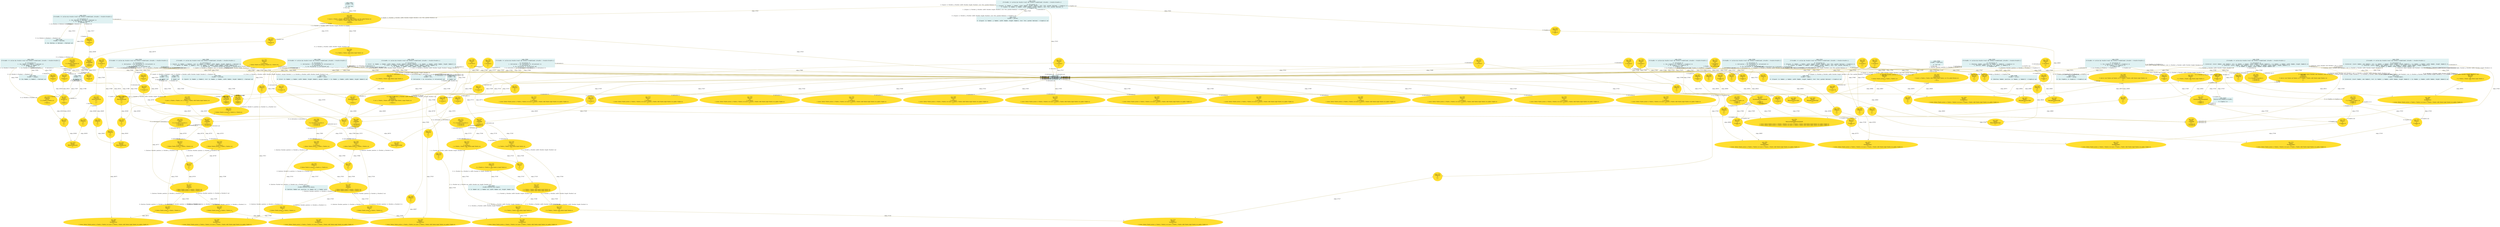 digraph g{node_26423 [shape="box", style="filled", color="#dff1f2", fontname="Courier", label="node_26423
<%=a0%>=theInterface.mouse;

0: {buttons: Number out, position: {x: Number out, y: Number out}}" ]
node_26425 [shape="box", style="filled", color="#dff1f2", fontname="Courier", label="node_26425
<%=a0%>=theInterface.layout;

0: {x: Number out, y: Number out, width: Number out, height: Number out}" ]
node_26427 [shape="box", style="filled", color="#dff1f2", fontname="Courier", label="node_26427
theInterface.graphics=<%=a0%>;

0: Graphics in" ]
node_26435 [shape="ellipse", style="filled", color="#ffde2f", fontname="Times", label="node_26435
Identifier
#thebuttonsofthemouse
0: ?" ]
node_26438 [shape="ellipse", style="filled", color="#ffde2f", fontname="Times", label="node_26438
CoReference
$?
0: ?
1: ?" ]
node_26441 [shape="ellipse", style="filled", color="#ffde2f", fontname="Times", label="node_26441
Identifier
#thepositionofthemouse
0: ?" ]
node_26444 [shape="ellipse", style="filled", color="#ffde2f", fontname="Times", label="node_26444
CoReference
$?
0: ?
1: ?" ]
node_26447 [shape="ellipse", style="filled", color="#ffde2f", fontname="Times", label="node_26447
Composition
{buttons:$,position:$}
0: ?
1: ?
2: ?" ]
node_26451 [shape="ellipse", style="filled", color="#ffde2f", fontname="Times", label="node_26451
Identifier
#thelayoutforbuttonwidget
0: ?" ]
node_26454 [shape="ellipse", style="filled", color="#ffde2f", fontname="Times", label="node_26454
CoReference
$?
0: ?
1: ?" ]
node_26457 [shape="ellipse", style="filled", color="#ffde2f", fontname="Times", label="node_26457
Identifier
#thegraphicsforbuttonwidget
0: ?" ]
node_26460 [shape="ellipse", style="filled", color="#ffde2f", fontname="Times", label="node_26460
Reference
$!
0: ?
1: ?" ]
node_26473 [shape="ellipse", style="filled", color="#ffde2f", fontname="Times", label="node_26473
Reference
$!
0: ?
1: ?" ]
node_26479 [shape="ellipse", style="filled", color="#ffde2f", fontname="Times", label="node_26479
Identifier
#$withaddedmargin$
0: ?
1: ?
2: Number in" ]
node_26484 [shape="ellipse", style="filled", color="#ffde2f", fontname="Times", label="node_26484
Reference
$!
0: {x: Number, y: Number, width: Number, height: Number} out
1: ?" ]
node_26489 [shape="ellipse", style="filled", color="#ffde2f", fontname="Times", label="node_26489
Composition
{rect:$margin:$}
0: {rect: {x: Number, y: Number, width: Number, height: Number}, margin: Number} out
1: ?
2: Number in" ]
node_26493 [shape="ellipse", style="filled", color="#ffde2f", fontname="Times", label="node_26493
CoReference
$?
0: {x: Number, y: Number, width: Number, height: Number} in
1: ?" ]
node_26507 [shape="ellipse", style="filled", color="#ffde2f", fontname="Times", label="node_26507
Reference
$!
0: ?
1: ?" ]
node_26515 [shape="ellipse", style="filled", color="#ffde2f", fontname="Times", label="node_26515
Identifier
#resultof$==$
0: ?
1: ?
2: Number in" ]
node_26520 [shape="ellipse", style="filled", color="#ffde2f", fontname="Times", label="node_26520
Reference
$!
0: Boolean out
1: ?" ]
node_26525 [shape="ellipse", style="filled", color="#ffde2f", fontname="Times", label="node_26525
Composition
{a:$,b:$}
0: {a: Number, b: Number} out
1: ?
2: Number in" ]
node_26529 [shape="ellipse", style="filled", color="#ffde2f", fontname="Times", label="node_26529
CoReference
$?
0: Boolean in
1: ?" ]
node_26542 [shape="ellipse", style="filled", color="#ffde2f", fontname="Times", label="node_26542
Reference
$!
0: ?
1: ?" ]
node_26546 [shape="ellipse", style="filled", color="#ffde2f", fontname="Times", label="node_26546
Identifier
#theresultof$isinside$
0: ?
1: ?
2: ?" ]
node_26551 [shape="ellipse", style="filled", color="#ffde2f", fontname="Times", label="node_26551
Reference
$!
0: Boolean out
1: ?" ]
node_26556 [shape="ellipse", style="filled", color="#ffde2f", fontname="Times", label="node_26556
Composition
{point:$,rect:$}
0: {point: {x: Number, y: Number}, rect: {x: Number, y: Number, width: Number, height: Number}} out
1: ?
2: ?" ]
node_26560 [shape="ellipse", style="filled", color="#ffde2f", fontname="Times", label="node_26560
CoReference
$?
0: Boolean in
1: ?" ]
node_26573 [shape="ellipse", style="filled", color="#ffde2f", fontname="Times", label="node_26573
Identifier
#resultof$and$
0: ?
1: Boolean in
2: Boolean in" ]
node_26578 [shape="ellipse", style="filled", color="#ffde2f", fontname="Times", label="node_26578
Reference
$!
0: Boolean out
1: ?" ]
node_26583 [shape="ellipse", style="filled", color="#ffde2f", fontname="Times", label="node_26583
Composition
{a:$,b:$}
0: {a: Boolean, b: Boolean} out
1: Boolean in
2: Boolean in" ]
node_26587 [shape="ellipse", style="filled", color="#ffde2f", fontname="Times", label="node_26587
CoReference
$?
0: Boolean in
1: ?" ]
node_26599 [shape="ellipse", style="filled", color="#ffde2f", fontname="Times", label="node_26599
Composition
{layout:$text:$pushed:$}
0: {layout: {x: Number, y: Number, width: Number, height: Number}, text: Text, pushed: Boolean} out
1: {x: Number, y: Number, width: Number, height: Number} in
2: Text in
3: Boolean in" ]
node_26604 [shape="ellipse", style="filled", color="#ffde2f", fontname="Times", label="node_26604
CoReference
$?
0: Graphics in
1: ?" ]
node_26622 [shape="ellipse", style="filled", color="#ffde2f", fontname="Times", label="node_26622
Identifier
#thelayoutforlabelwidget
0: ?" ]
node_26625 [shape="ellipse", style="filled", color="#ffde2f", fontname="Times", label="node_26625
CoReference
$?
0: ?
1: ?" ]
node_26628 [shape="ellipse", style="filled", color="#ffde2f", fontname="Times", label="node_26628
Identifier
#thegraphicsforlabelwidget
0: ?" ]
node_26631 [shape="ellipse", style="filled", color="#ffde2f", fontname="Times", label="node_26631
Reference
$!
0: ?
1: ?" ]
node_26640 [shape="ellipse", style="filled", color="#ffde2f", fontname="Times", label="node_26640
Reference
$!
0: ?
1: ?" ]
node_26645 [shape="ellipse", style="filled", color="#ffde2f", fontname="Times", label="node_26645
Composition
{layout:$text:$}
0: {layout: {x: Number, y: Number, width: Number, height: Number}, text: Text, pushed: Boolean} out
1: ?
2: Text in" ]
node_26649 [shape="ellipse", style="filled", color="#ffde2f", fontname="Times", label="node_26649
CoReference
$?
0: Graphics in
1: ?" ]
node_26667 [shape="ellipse", style="filled", color="#ffde2f", fontname="Times", label="node_26667
Identifier
#resultof$.mouse
0: ?
1: {mouse: {buttons: Number, position: {x: Number, y: Number}} out, layout: {x: Number, y: Number, width: Number, height: Number} out, graphics: Graphics in}" ]
node_26671 [shape="ellipse", style="filled", color="#ffde2f", fontname="Times", label="node_26671
Reference
$!
0: {buttons: Number, position: {x: Number, y: Number}} in
1: ?" ]
node_26674 [shape="ellipse", style="filled", color="#ffde2f", fontname="Times", label="node_26674
CoReference
$?
0: ?
1: ?" ]
node_26680 [shape="ellipse", style="filled", color="#ffde2f", fontname="Times", label="node_26680
Affectation
$=$
0: Activation in
1: {mouse: {buttons: Number, position: {x: Number, y: Number}} out, layout: {x: Number, y: Number, width: Number, height: Number} out, graphics: Graphics in}
2: ?" ]
node_26689 [shape="ellipse", style="filled", color="#ffde2f", fontname="Times", label="node_26689
Identifier
#resultof$.mouse
0: ?
1: {mouse: {buttons: Number, position: {x: Number, y: Number}} out, layout: {x: Number, y: Number, width: Number, height: Number} out, graphics: Graphics in}" ]
node_26693 [shape="ellipse", style="filled", color="#ffde2f", fontname="Times", label="node_26693
Reference
$!
0: {buttons: Number, position: {x: Number, y: Number}} in
1: ?" ]
node_26696 [shape="ellipse", style="filled", color="#ffde2f", fontname="Times", label="node_26696
CoReference
$?
0: ?
1: ?" ]
node_26702 [shape="ellipse", style="filled", color="#ffde2f", fontname="Times", label="node_26702
Affectation
$=$
0: Activation in
1: {mouse: {buttons: Number, position: {x: Number, y: Number}} out, layout: {x: Number, y: Number, width: Number, height: Number} out, graphics: Graphics in}
2: ?" ]
node_26711 [shape="ellipse", style="filled", color="#ffde2f", fontname="Times", label="node_26711
Identifier
#both$and$
0: ?
1: {buttons: Number, position: {x: Number, y: Number}} out
2: {buttons: Number, position: {x: Number, y: Number}} out" ]
node_26716 [shape="ellipse", style="filled", color="#ffde2f", fontname="Times", label="node_26716
CoReference
$?
0: {buttons: Number in, position: {x: Number in, y: Number in}}
1: ?" ]
node_26719 [shape="ellipse", style="filled", color="#ffde2f", fontname="Times", label="node_26719
Reference
$!
0: ?
1: ?" ]
node_26723 [shape="ellipse", style="filled", color="#ffde2f", fontname="Times", label="node_26723
Affectation
$=$
0: Activation in
1: {buttons: Number, position: {x: Number, y: Number}} out
2: ?" ]
node_26728 [shape="ellipse", style="filled", color="#ffde2f", fontname="Times", label="node_26728
Affectation
$=$
0: Activation in
1: {buttons: Number, position: {x: Number, y: Number}} out
2: ?" ]
node_26733 [shape="ellipse", style="filled", color="#ffde2f", fontname="Times", label="node_26733
Identifier
variableall$$
0: ?
1: Activation out
2: Activation out" ]
node_26738 [shape="ellipse", style="filled", color="#ffde2f", fontname="Times", label="node_26738
CoReference
$?
0: Activation in
1: ?" ]
node_26746 [shape="ellipse", style="filled", color="#ffde2f", fontname="Times", label="node_26746
Reference
$!
0: Activation out
1: ?" ]
node_26749 [shape="ellipse", style="filled", color="#ffde2f", fontname="Times", label="node_26749
Composition
{a:$b:$}
0: {a: Activation, b: Activation} in
1: Activation out
2: Activation out" ]
node_26766 [shape="ellipse", style="filled", color="#ffde2f", fontname="Times", label="node_26766
Identifier
#thelayoutofsplitcolumncontaining$and$
0: ?
1: {mouse: {buttons: Number, position: {x: Number, y: Number}} out, layout: {x: Number, y: Number, width: Number, height: Number} out, graphics: Graphics in}
2: {mouse: {buttons: Number, position: {x: Number, y: Number}} out, layout: {x: Number, y: Number, width: Number, height: Number} out, graphics: Graphics in}" ]
node_26771 [shape="ellipse", style="filled", color="#ffde2f", fontname="Times", label="node_26771
CoReference
$?
0: ?
1: ?" ]
node_26774 [shape="ellipse", style="filled", color="#ffde2f", fontname="Times", label="node_26774
Identifier
#resultof$.graphics
0: ?
1: {mouse: {buttons: Number, position: {x: Number, y: Number}} out, layout: {x: Number, y: Number, width: Number, height: Number} out, graphics: Graphics in}" ]
node_26778 [shape="ellipse", style="filled", color="#ffde2f", fontname="Times", label="node_26778
Reference
$!
0: Graphics out
1: ?" ]
node_26781 [shape="ellipse", style="filled", color="#ffde2f", fontname="Times", label="node_26781
CoReference
$?
0: ?
1: ?" ]
node_26787 [shape="ellipse", style="filled", color="#ffde2f", fontname="Times", label="node_26787
Affectation
$=$
0: Activation in
1: {mouse: {buttons: Number, position: {x: Number, y: Number}} out, layout: {x: Number, y: Number, width: Number, height: Number} out, graphics: Graphics in}
2: ?" ]
node_26796 [shape="ellipse", style="filled", color="#ffde2f", fontname="Times", label="node_26796
Identifier
#resultof$.graphics
0: ?
1: {mouse: {buttons: Number, position: {x: Number, y: Number}} out, layout: {x: Number, y: Number, width: Number, height: Number} out, graphics: Graphics in}" ]
node_26800 [shape="ellipse", style="filled", color="#ffde2f", fontname="Times", label="node_26800
Reference
$!
0: Graphics out
1: ?" ]
node_26803 [shape="ellipse", style="filled", color="#ffde2f", fontname="Times", label="node_26803
CoReference
$?
0: ?
1: ?" ]
node_26809 [shape="ellipse", style="filled", color="#ffde2f", fontname="Times", label="node_26809
Affectation
$=$
0: Activation in
1: {mouse: {buttons: Number, position: {x: Number, y: Number}} out, layout: {x: Number, y: Number, width: Number, height: Number} out, graphics: Graphics in}
2: ?" ]
node_26818 [shape="ellipse", style="filled", color="#ffde2f", fontname="Times", label="node_26818
Identifier
#resultofgraphicscontaining$and$
0: ?
1: Graphics in
2: Graphics in" ]
node_26823 [shape="ellipse", style="filled", color="#ffde2f", fontname="Times", label="node_26823
Reference
$!
0: Graphics out
1: ?" ]
node_26829 [shape="ellipse", style="filled", color="#ffde2f", fontname="Times", label="node_26829
Composition
{a:$,b:$}
0: {a: Graphics, b: Graphics} out
1: Graphics in
2: Graphics in" ]
node_26833 [shape="ellipse", style="filled", color="#ffde2f", fontname="Times", label="node_26833
CoReference
$?
0: Graphics in
1: ?" ]
node_26858 [shape="ellipse", style="filled", color="#ffde2f", fontname="Times", label="node_26858
Composition
{start:$end:$}
0: ?
1: Number in
2: Number in" ]
node_26862 [shape="ellipse", style="filled", color="#ffde2f", fontname="Times", label="node_26862
Reference
$!
0: ?
1: ?" ]
node_26866 [shape="ellipse", style="filled", color="#ffde2f", fontname="Times", label="node_26866
Composition
{interval:$rect:$}
0: {interval: {start: Number, end: Number}, rect: {x: Number, y: Number, width: Number, height: Number}} out
1: ?
2: ?" ]
node_26870 [shape="ellipse", style="filled", color="#ffde2f", fontname="Times", label="node_26870
Identifier
#resultof$.layout
0: ?
1: {mouse: {buttons: Number, position: {x: Number, y: Number}} out, layout: {x: Number, y: Number, width: Number, height: Number} out, graphics: Graphics in}" ]
node_26874 [shape="ellipse", style="filled", color="#ffde2f", fontname="Times", label="node_26874
Reference
$!
0: {x: Number, y: Number, width: Number, height: Number} in
1: ?" ]
node_26877 [shape="ellipse", style="filled", color="#ffde2f", fontname="Times", label="node_26877
CoReference
$?
0: ?
1: ?" ]
node_26883 [shape="ellipse", style="filled", color="#ffde2f", fontname="Times", label="node_26883
Affectation
$=$
0: Activation in
1: {mouse: {buttons: Number, position: {x: Number, y: Number}} out, layout: {x: Number, y: Number, width: Number, height: Number} out, graphics: Graphics in}
2: ?" ]
node_26897 [shape="ellipse", style="filled", color="#ffde2f", fontname="Times", label="node_26897
Composition
{start:$end:$}
0: ?
1: Number in
2: Number in" ]
node_26901 [shape="ellipse", style="filled", color="#ffde2f", fontname="Times", label="node_26901
Composition
{interval:$rect:$}
0: {interval: {start: Number, end: Number}, rect: {x: Number, y: Number, width: Number, height: Number}} out
1: ?
2: ?" ]
node_26905 [shape="ellipse", style="filled", color="#ffde2f", fontname="Times", label="node_26905
Identifier
#resultof$.layout
0: ?
1: {mouse: {buttons: Number, position: {x: Number, y: Number}} out, layout: {x: Number, y: Number, width: Number, height: Number} out, graphics: Graphics in}" ]
node_26909 [shape="ellipse", style="filled", color="#ffde2f", fontname="Times", label="node_26909
Reference
$!
0: {x: Number, y: Number, width: Number, height: Number} in
1: ?" ]
node_26912 [shape="ellipse", style="filled", color="#ffde2f", fontname="Times", label="node_26912
CoReference
$?
0: ?
1: ?" ]
node_26918 [shape="ellipse", style="filled", color="#ffde2f", fontname="Times", label="node_26918
Affectation
$=$
0: Activation in
1: {mouse: {buttons: Number, position: {x: Number, y: Number}} out, layout: {x: Number, y: Number, width: Number, height: Number} out, graphics: Graphics in}
2: ?" ]
node_26932 [shape="ellipse", style="filled", color="#ffde2f", fontname="Times", label="node_26932
Identifier
variableall$$
0: ?
1: Activation out
2: Activation out" ]
node_26937 [shape="ellipse", style="filled", color="#ffde2f", fontname="Times", label="node_26937
CoReference
$?
0: Activation in
1: ?" ]
node_26940 [shape="ellipse", style="filled", color="#ffde2f", fontname="Times", label="node_26940
Reference
$!
0: Activation out
1: ?" ]
node_26943 [shape="ellipse", style="filled", color="#ffde2f", fontname="Times", label="node_26943
Composition
{a:$b:$}
0: {a: Activation, b: Activation} in
1: Activation out
2: Activation out" ]
node_26965 [shape="ellipse", style="filled", color="#ffde2f", fontname="Times", label="node_26965
Identifier
#themouseforcursorwidget
0: ?" ]
node_26968 [shape="ellipse", style="filled", color="#ffde2f", fontname="Times", label="node_26968
CoReference
$?
0: ?
1: ?" ]
node_26971 [shape="ellipse", style="filled", color="#ffde2f", fontname="Times", label="node_26971
Identifier
#thegraphicsforcursorwidget
0: ?" ]
node_26974 [shape="ellipse", style="filled", color="#ffde2f", fontname="Times", label="node_26974
Reference
$!
0: ?
1: ?" ]
node_26983 [shape="ellipse", style="filled", color="#ffde2f", fontname="Times", label="node_26983
Reference
$!
0: {buttons: Number, position: {x: Number, y: Number}} out
1: ?" ]
node_26986 [shape="ellipse", style="filled", color="#ffde2f", fontname="Times", label="node_26986
CoReference
$?
0: Graphics in
1: ?" ]
node_27003 [shape="ellipse", style="filled", color="#ffde2f", fontname="Times", label="node_27003
Identifier
#resultof$.mouse
0: ?
1: {mouse: {buttons: Number, position: {x: Number, y: Number}} out, layout: {x: Number, y: Number, width: Number, height: Number} out, graphics: Graphics in}" ]
node_27007 [shape="ellipse", style="filled", color="#ffde2f", fontname="Times", label="node_27007
Reference
$!
0: {buttons: Number, position: {x: Number, y: Number}} in
1: ?" ]
node_27010 [shape="ellipse", style="filled", color="#ffde2f", fontname="Times", label="node_27010
CoReference
$?
0: ?
1: ?" ]
node_27016 [shape="ellipse", style="filled", color="#ffde2f", fontname="Times", label="node_27016
Affectation
$=$
0: Activation in
1: {mouse: {buttons: Number, position: {x: Number, y: Number}} out, layout: {x: Number, y: Number, width: Number, height: Number} out, graphics: Graphics in}
2: ?" ]
node_27025 [shape="ellipse", style="filled", color="#ffde2f", fontname="Times", label="node_27025
Identifier
#resultof$.mouse
0: ?
1: {mouse: {buttons: Number, position: {x: Number, y: Number}} out, layout: {x: Number, y: Number, width: Number, height: Number} out, graphics: Graphics in}" ]
node_27029 [shape="ellipse", style="filled", color="#ffde2f", fontname="Times", label="node_27029
Reference
$!
0: {buttons: Number, position: {x: Number, y: Number}} in
1: ?" ]
node_27032 [shape="ellipse", style="filled", color="#ffde2f", fontname="Times", label="node_27032
CoReference
$?
0: ?
1: ?" ]
node_27038 [shape="ellipse", style="filled", color="#ffde2f", fontname="Times", label="node_27038
Affectation
$=$
0: Activation in
1: {mouse: {buttons: Number, position: {x: Number, y: Number}} out, layout: {x: Number, y: Number, width: Number, height: Number} out, graphics: Graphics in}
2: ?" ]
node_27047 [shape="ellipse", style="filled", color="#ffde2f", fontname="Times", label="node_27047
Identifier
#both$and$
0: ?
1: {buttons: Number, position: {x: Number, y: Number}} out
2: {buttons: Number, position: {x: Number, y: Number}} out" ]
node_27052 [shape="ellipse", style="filled", color="#ffde2f", fontname="Times", label="node_27052
CoReference
$?
0: {buttons: Number in, position: {x: Number in, y: Number in}}
1: ?" ]
node_27055 [shape="ellipse", style="filled", color="#ffde2f", fontname="Times", label="node_27055
Reference
$!
0: ?
1: ?" ]
node_27059 [shape="ellipse", style="filled", color="#ffde2f", fontname="Times", label="node_27059
Affectation
$=$
0: Activation in
1: {buttons: Number, position: {x: Number, y: Number}} out
2: ?" ]
node_27064 [shape="ellipse", style="filled", color="#ffde2f", fontname="Times", label="node_27064
Affectation
$=$
0: Activation in
1: {buttons: Number, position: {x: Number, y: Number}} out
2: ?" ]
node_27069 [shape="ellipse", style="filled", color="#ffde2f", fontname="Times", label="node_27069
Identifier
variableall$$
0: ?
1: Activation out
2: Activation out" ]
node_27074 [shape="ellipse", style="filled", color="#ffde2f", fontname="Times", label="node_27074
CoReference
$?
0: Activation in
1: ?" ]
node_27077 [shape="ellipse", style="filled", color="#ffde2f", fontname="Times", label="node_27077
Reference
$!
0: Activation out
1: ?" ]
node_27080 [shape="ellipse", style="filled", color="#ffde2f", fontname="Times", label="node_27080
Composition
{a:$b:$}
0: {a: Activation, b: Activation} in
1: Activation out
2: Activation out" ]
node_27097 [shape="ellipse", style="filled", color="#ffde2f", fontname="Times", label="node_27097
Identifier
#resultof$.layout
0: ?
1: {mouse: {buttons: Number, position: {x: Number, y: Number}} out, layout: {x: Number, y: Number, width: Number, height: Number} out, graphics: Graphics in}" ]
node_27101 [shape="ellipse", style="filled", color="#ffde2f", fontname="Times", label="node_27101
Reference
$!
0: {x: Number, y: Number, width: Number, height: Number} in
1: ?" ]
node_27104 [shape="ellipse", style="filled", color="#ffde2f", fontname="Times", label="node_27104
CoReference
$?
0: ?
1: ?" ]
node_27110 [shape="ellipse", style="filled", color="#ffde2f", fontname="Times", label="node_27110
Affectation
$=$
0: Activation in
1: {mouse: {buttons: Number, position: {x: Number, y: Number}} out, layout: {x: Number, y: Number, width: Number, height: Number} out, graphics: Graphics in}
2: ?" ]
node_27119 [shape="ellipse", style="filled", color="#ffde2f", fontname="Times", label="node_27119
Identifier
#resultof$.layout
0: ?
1: {mouse: {buttons: Number, position: {x: Number, y: Number}} out, layout: {x: Number, y: Number, width: Number, height: Number} out, graphics: Graphics in}" ]
node_27123 [shape="ellipse", style="filled", color="#ffde2f", fontname="Times", label="node_27123
Reference
$!
0: {x: Number, y: Number, width: Number, height: Number} in
1: ?" ]
node_27126 [shape="ellipse", style="filled", color="#ffde2f", fontname="Times", label="node_27126
CoReference
$?
0: ?
1: ?" ]
node_27132 [shape="ellipse", style="filled", color="#ffde2f", fontname="Times", label="node_27132
Affectation
$=$
0: Activation in
1: {mouse: {buttons: Number, position: {x: Number, y: Number}} out, layout: {x: Number, y: Number, width: Number, height: Number} out, graphics: Graphics in}
2: ?" ]
node_27141 [shape="ellipse", style="filled", color="#ffde2f", fontname="Times", label="node_27141
Identifier
#both2$and$
0: ?
1: {x: Number, y: Number, width: Number, height: Number} out
2: {x: Number, y: Number, width: Number, height: Number} out" ]
node_27146 [shape="ellipse", style="filled", color="#ffde2f", fontname="Times", label="node_27146
CoReference
$?
0: {x: Number in, y: Number in, width: Number in, height: Number in}
1: ?" ]
node_27149 [shape="ellipse", style="filled", color="#ffde2f", fontname="Times", label="node_27149
Reference
$!
0: ?
1: ?" ]
node_27153 [shape="ellipse", style="filled", color="#ffde2f", fontname="Times", label="node_27153
Affectation
$=$
0: Activation in
1: {x: Number, y: Number, width: Number, height: Number} out
2: ?" ]
node_27158 [shape="ellipse", style="filled", color="#ffde2f", fontname="Times", label="node_27158
Affectation
$=$
0: Activation in
1: {x: Number, y: Number, width: Number, height: Number} out
2: ?" ]
node_27163 [shape="ellipse", style="filled", color="#ffde2f", fontname="Times", label="node_27163
Identifier
variableall$$
0: ?
1: Activation out
2: Activation out" ]
node_27168 [shape="ellipse", style="filled", color="#ffde2f", fontname="Times", label="node_27168
CoReference
$?
0: Activation in
1: ?" ]
node_27171 [shape="ellipse", style="filled", color="#ffde2f", fontname="Times", label="node_27171
Reference
$!
0: Activation out
1: ?" ]
node_27174 [shape="ellipse", style="filled", color="#ffde2f", fontname="Times", label="node_27174
Composition
{a:$b:$}
0: {a: Activation, b: Activation} in
1: Activation out
2: Activation out" ]
node_27191 [shape="ellipse", style="filled", color="#ffde2f", fontname="Times", label="node_27191
Identifier
#resultof$.graphics
0: ?
1: {mouse: {buttons: Number, position: {x: Number, y: Number}} out, layout: {x: Number, y: Number, width: Number, height: Number} out, graphics: Graphics in}" ]
node_27195 [shape="ellipse", style="filled", color="#ffde2f", fontname="Times", label="node_27195
Reference
$!
0: Graphics out
1: ?" ]
node_27198 [shape="ellipse", style="filled", color="#ffde2f", fontname="Times", label="node_27198
CoReference
$?
0: ?
1: ?" ]
node_27204 [shape="ellipse", style="filled", color="#ffde2f", fontname="Times", label="node_27204
Affectation
$=$
0: Activation in
1: {mouse: {buttons: Number, position: {x: Number, y: Number}} out, layout: {x: Number, y: Number, width: Number, height: Number} out, graphics: Graphics in}
2: ?" ]
node_27213 [shape="ellipse", style="filled", color="#ffde2f", fontname="Times", label="node_27213
Identifier
#resultof$.graphics
0: ?
1: {mouse: {buttons: Number, position: {x: Number, y: Number}} out, layout: {x: Number, y: Number, width: Number, height: Number} out, graphics: Graphics in}" ]
node_27217 [shape="ellipse", style="filled", color="#ffde2f", fontname="Times", label="node_27217
Reference
$!
0: Graphics out
1: ?" ]
node_27220 [shape="ellipse", style="filled", color="#ffde2f", fontname="Times", label="node_27220
CoReference
$?
0: ?
1: ?" ]
node_27226 [shape="ellipse", style="filled", color="#ffde2f", fontname="Times", label="node_27226
Affectation
$=$
0: Activation in
1: {mouse: {buttons: Number, position: {x: Number, y: Number}} out, layout: {x: Number, y: Number, width: Number, height: Number} out, graphics: Graphics in}
2: ?" ]
node_27235 [shape="ellipse", style="filled", color="#ffde2f", fontname="Times", label="node_27235
Identifier
#resultofgraphicscontaining$and$
0: ?
1: Graphics in
2: Graphics in" ]
node_27240 [shape="ellipse", style="filled", color="#ffde2f", fontname="Times", label="node_27240
Reference
$!
0: Graphics out
1: ?" ]
node_27243 [shape="ellipse", style="filled", color="#ffde2f", fontname="Times", label="node_27243
Composition
{a:$,b:$}
0: {a: Graphics, b: Graphics} out
1: Graphics in
2: Graphics in" ]
node_27247 [shape="ellipse", style="filled", color="#ffde2f", fontname="Times", label="node_27247
CoReference
$?
0: Graphics in
1: ?" ]
node_27264 [shape="box", style="filled", color="#dff1f2", fontname="Courier", label="node_27264
<%=a0%> = active;

0: Activation out" ]
node_27357 [shape="box", style="filled", color="#dff1f2", fontname="Courier", label="node_27357
<%=a0%> = button;

0: {{layout: {x: Number, y: Number, width: Number, height: Number}, text: Text, pushed: Boolean} -> Graphics} out" ]
node_27359 [shape="box", style="filled", color="#dff1f2", fontname="Courier", label="node_27359
<%=a0%> = inset;

0: {{rect: {x: Number, y: Number, width: Number, height: Number}, margin: Number} -> {x: Number, y: Number, width: Number, height: Number}} out" ]
node_27361 [shape="box", style="filled", color="#dff1f2", fontname="Courier", label="node_27361
<%=a0%> = isEqual;

0: {{a: Number, b: Number} -> Boolean} out" ]
node_27363 [shape="box", style="filled", color="#dff1f2", fontname="Courier", label="node_27363
<%=a0%> = isInside;

0: {{point: {x: Number, y: Number}, rect: {x: Number, y: Number, width: Number, height: Number}} -> Boolean} out" ]
node_27365 [shape="box", style="filled", color="#dff1f2", fontname="Courier", label="node_27365
<%=a0%> = boolAnd;

0: {{a: Boolean, b: Boolean} -> Boolean} out" ]
node_27367 [shape="box", style="filled", color="#dff1f2", fontname="Courier", label="node_27367
<%=a0%> = label;

0: {{layout: {x: Number, y: Number, width: Number, height: Number}, text: Text, pushed: Boolean} -> Graphics} out" ]
node_27369 [shape="box", style="filled", color="#dff1f2", fontname="Courier", label="node_27369
<%=a0%> = all;

0: {Activation -> {a: Activation, b: Activation}} out" ]
node_27374 [shape="box", style="filled", color="#dff1f2", fontname="Courier", label="node_27374
<%=a0%> = group;

0: {{a: Graphics, b: Graphics} -> Graphics} out" ]
node_27377 [shape="box", style="filled", color="#dff1f2", fontname="Courier", label="node_27377
<%=a0%> = columnElement;

0: {{interval: {start: Number, end: Number}, rect: {x: Number, y: Number, width: Number, height: Number}} -> {x: Number, y: Number, width: Number, height: Number}} out" ]
node_27380 [shape="box", style="filled", color="#dff1f2", fontname="Courier", label="node_27380
<%=a0%> = cursor;

0: {{buttons: Number, position: {x: Number, y: Number}} -> Graphics} out" ]
node_27382 [shape="box", style="filled", color="#dff1f2", fontname="Courier", label="node_27382
<%=a0%> = 20;

0: Number out" ]
node_27385 [shape="box", style="filled", color="#dff1f2", fontname="Courier", label="node_27385
<%=a0%> = 1;

0: Number out" ]
node_27389 [shape="box", style="filled", color="#dff1f2", fontname="Courier", label="node_27389
<%=a0%> = 0;

0: Number out" ]
node_27391 [shape="box", style="filled", color="#dff1f2", fontname="Courier", label="node_27391
<%=a0%> = 0.5;

0: Number out" ]
node_27394 [shape="box", style="filled", color="#dff1f2", fontname="Courier", label="node_27394
<%=a0%> = OK;

0: Text out" ]
node_27396 [shape="box", style="filled", color="#dff1f2", fontname="Courier", label="node_27396
<%=a0%> = Labeltext;

0: Text out" ]
node_27398 [shape="box", style="filled", color="#dff1f2", fontname="Courier", label="node_27398
if(<%=a0%> === active && <%=a1%>!==null && <%=a1%>!==undefined) {<%=a3%> = <%=a1%>(<%=a2%>);}

0: Activation in
1: {{rect: {x: Number, y: Number, width: Number, height: Number}, margin: Number} -> {x: Number, y: Number, width: Number, height: Number}} in
2: {rect: {x: Number, y: Number, width: Number, height: Number}, margin: Number} in
3: {x: Number, y: Number, width: Number, height: Number} out" ]
node_27403 [shape="box", style="filled", color="#dff1f2", fontname="Courier", label="node_27403
if(<%=a0%> === active && <%=a1%>!==null && <%=a1%>!==undefined) {<%=a3%> = <%=a1%>(<%=a2%>);}

0: Activation in
1: {{a: Number, b: Number} -> Boolean} in
2: {a: Number, b: Number} in
3: Boolean out" ]
node_27408 [shape="box", style="filled", color="#dff1f2", fontname="Courier", label="node_27408
if(<%=a0%> === active && <%=a1%>!==null && <%=a1%>!==undefined) {<%=a3%> = <%=a1%>(<%=a2%>);}

0: Activation in
1: {{point: {x: Number, y: Number}, rect: {x: Number, y: Number, width: Number, height: Number}} -> Boolean} in
2: {point: {x: Number, y: Number}, rect: {x: Number, y: Number, width: Number, height: Number}} in
3: Boolean out" ]
node_27413 [shape="box", style="filled", color="#dff1f2", fontname="Courier", label="node_27413
if(<%=a0%> === active && <%=a1%>!==null && <%=a1%>!==undefined) {<%=a3%> = <%=a1%>(<%=a2%>);}

0: Activation in
1: {{a: Boolean, b: Boolean} -> Boolean} in
2: {a: Boolean, b: Boolean} in
3: Boolean out" ]
node_27418 [shape="box", style="filled", color="#dff1f2", fontname="Courier", label="node_27418
if(<%=a0%> === active && <%=a1%>!==null && <%=a1%>!==undefined) {<%=a3%> = <%=a1%>(<%=a2%>);}

0: Activation in
1: {{layout: {x: Number, y: Number, width: Number, height: Number}, text: Text, pushed: Boolean} -> Graphics} in
2: {layout: {x: Number, y: Number, width: Number, height: Number}, text: Text, pushed: Boolean} in
3: Graphics out" ]
node_27423 [shape="box", style="filled", color="#dff1f2", fontname="Courier", label="node_27423
if(<%=a0%> === active && <%=a1%>!==null && <%=a1%>!==undefined) {<%=a3%> = <%=a1%>(<%=a2%>);}

0: Activation in
1: {{layout: {x: Number, y: Number, width: Number, height: Number}, text: Text, pushed: Boolean} -> Graphics} in
2: {layout: {x: Number, y: Number, width: Number, height: Number}, text: Text, pushed: Boolean} in
3: Graphics out" ]
node_27428 [shape="box", style="filled", color="#dff1f2", fontname="Courier", label="node_27428
if(<%=a0%> === active && <%=a1%>!==null && <%=a1%>!==undefined) {<%=a3%> = <%=a1%>(<%=a2%>);}

0: Activation in
1: {Activation -> {a: Activation, b: Activation}} in
2: Activation in
3: {a: Activation, b: Activation} out" ]
node_27433 [shape="box", style="filled", color="#dff1f2", fontname="Courier", label="node_27433
if(<%=a0%> === active && <%=a1%>!==null && <%=a1%>!==undefined) {<%=a3%> = <%=a1%>(<%=a2%>);}

0: Activation in
1: {{a: Graphics, b: Graphics} -> Graphics} in
2: {a: Graphics, b: Graphics} in
3: Graphics out" ]
node_27438 [shape="box", style="filled", color="#dff1f2", fontname="Courier", label="node_27438
if(<%=a0%> === active && <%=a1%>!==null && <%=a1%>!==undefined) {<%=a3%> = <%=a1%>(<%=a2%>);}

0: Activation in
1: {{interval: {start: Number, end: Number}, rect: {x: Number, y: Number, width: Number, height: Number}} -> {x: Number, y: Number, width: Number, height: Number}} in
2: {interval: {start: Number, end: Number}, rect: {x: Number, y: Number, width: Number, height: Number}} in
3: {x: Number, y: Number, width: Number, height: Number} out" ]
node_27444 [shape="box", style="filled", color="#dff1f2", fontname="Courier", label="node_27444
if(<%=a0%> === active && <%=a1%>!==null && <%=a1%>!==undefined) {<%=a3%> = <%=a1%>(<%=a2%>);}

0: Activation in
1: {{interval: {start: Number, end: Number}, rect: {x: Number, y: Number, width: Number, height: Number}} -> {x: Number, y: Number, width: Number, height: Number}} in
2: {interval: {start: Number, end: Number}, rect: {x: Number, y: Number, width: Number, height: Number}} in
3: {x: Number, y: Number, width: Number, height: Number} out" ]
node_27450 [shape="box", style="filled", color="#dff1f2", fontname="Courier", label="node_27450
if(<%=a0%> === active && <%=a1%>!==null && <%=a1%>!==undefined) {<%=a3%> = <%=a1%>(<%=a2%>);}

0: Activation in
1: {Activation -> {a: Activation, b: Activation}} in
2: Activation in
3: {a: Activation, b: Activation} out" ]
node_27455 [shape="box", style="filled", color="#dff1f2", fontname="Courier", label="node_27455
if(<%=a0%> === active && <%=a1%>!==null && <%=a1%>!==undefined) {<%=a3%> = <%=a1%>(<%=a2%>);}

0: Activation in
1: {{buttons: Number, position: {x: Number, y: Number}} -> Graphics} in
2: {buttons: Number, position: {x: Number, y: Number}} in
3: Graphics out" ]
node_27460 [shape="box", style="filled", color="#dff1f2", fontname="Courier", label="node_27460
if(<%=a0%> === active && <%=a1%>!==null && <%=a1%>!==undefined) {<%=a3%> = <%=a1%>(<%=a2%>);}

0: Activation in
1: {Activation -> {a: Activation, b: Activation}} in
2: Activation in
3: {a: Activation, b: Activation} out" ]
node_27465 [shape="box", style="filled", color="#dff1f2", fontname="Courier", label="node_27465
if(<%=a0%> === active && <%=a1%>!==null && <%=a1%>!==undefined) {<%=a3%> = <%=a1%>(<%=a2%>);}

0: Activation in
1: {Activation -> {a: Activation, b: Activation}} in
2: Activation in
3: {a: Activation, b: Activation} out" ]
node_27470 [shape="box", style="filled", color="#dff1f2", fontname="Courier", label="node_27470
if(<%=a0%> === active && <%=a1%>!==null && <%=a1%>!==undefined) {<%=a3%> = <%=a1%>(<%=a2%>);}

0: Activation in
1: {{a: Graphics, b: Graphics} -> Graphics} in
2: {a: Graphics, b: Graphics} in
3: Graphics out" ]
node_27478 [shape="ellipse", style="filled", color="#ffde2f", fontname="Times", label="node_27478
Affectation
$=$
0: Activation in
1: ?
2: ?" ]
node_27482 [shape="ellipse", style="filled", color="#ffde2f", fontname="Times", label="node_27482
Affectation
$=$
0: Activation in
1: ?
2: ?" ]
node_27486 [shape="ellipse", style="filled", color="#ffde2f", fontname="Times", label="node_27486
Affectation
$=$
0: Activation in
1: ?
2: ?" ]
node_27490 [shape="ellipse", style="filled", color="#ffde2f", fontname="Times", label="node_27490
Affectation
$=$
0: Activation in

2: ?" ]
node_27494 [shape="ellipse", style="filled", color="#ffde2f", fontname="Times", label="node_27494
Affectation
$=$
0: Activation in
1: ?
2: ?" ]
node_27498 [shape="ellipse", style="filled", color="#ffde2f", fontname="Times", label="node_27498
Affectation
$=$
0: Activation in
1: ?
2: ?" ]
node_27502 [shape="ellipse", style="filled", color="#ffde2f", fontname="Times", label="node_27502
Affectation
$=$
0: Activation in
1: {buttons: Number out, position: {x: Number out, y: Number out}}
2: ?" ]
node_27506 [shape="ellipse", style="filled", color="#ffde2f", fontname="Times", label="node_27506
Affectation
$=$
0: Activation in
1: ?
2: ?" ]
node_27510 [shape="ellipse", style="filled", color="#ffde2f", fontname="Times", label="node_27510
Affectation
$=$
0: Activation in
1: Graphics in
2: ?" ]
node_27514 [shape="ellipse", style="filled", color="#ffde2f", fontname="Times", label="node_27514
Affectation
$=$
0: Activation in
1: ?
2: ?" ]
node_27518 [shape="ellipse", style="filled", color="#ffde2f", fontname="Times", label="node_27518
Affectation
$=$
0: Activation in

2: ?" ]
node_27522 [shape="ellipse", style="filled", color="#ffde2f", fontname="Times", label="node_27522
Affectation
$=$
0: Activation in
1: ?
2: ?" ]
node_26438 -> node_26435 [dir=none, arrowHead=none, fontname="Times-Italic", arrowsize=1, color="#9d8400", label="edge_26439",  headlabel="0", taillabel="1" ]
node_26444 -> node_26441 [dir=none, arrowHead=none, fontname="Times-Italic", arrowsize=1, color="#9d8400", label="edge_26445",  headlabel="0", taillabel="1" ]
node_26447 -> node_26438 [dir=none, arrowHead=none, fontname="Times-Italic", arrowsize=1, color="#9d8400", label="edge_26448",  headlabel="0", taillabel="1: buttons" ]
node_26447 -> node_26444 [dir=none, arrowHead=none, fontname="Times-Italic", arrowsize=1, color="#9d8400", label="edge_26449",  headlabel="0", taillabel="2: position" ]
node_26454 -> node_26451 [dir=none, arrowHead=none, fontname="Times-Italic", arrowsize=1, color="#9d8400", label="edge_26455",  headlabel="0", taillabel="1" ]
node_26460 -> node_26457 [dir=none, arrowHead=none, fontname="Times-Italic", arrowsize=1, color="#9d8400", label="edge_26461",  headlabel="0", taillabel="1" ]
node_26473 -> node_26451 [dir=none, arrowHead=none, fontname="Times-Italic", arrowsize=1, color="#9d8400", label="edge_26474",  headlabel="0", taillabel="1" ]
node_26479 -> node_26473 [dir=none, arrowHead=none, fontname="Times-Italic", arrowsize=1, color="#9d8400", label="edge_26481",  headlabel="0", taillabel="1" ]
node_26484 -> node_26479 [dir=none, arrowHead=none, fontname="Times-Italic", arrowsize=1, color="#9d8400", label="edge_26485",  headlabel="0", taillabel="1" ]
node_26489 -> node_26473 [dir=none, arrowHead=none, fontname="Times-Italic", arrowsize=1, color="#9d8400", label="edge_26491",  headlabel="0", taillabel="1: rect" ]
node_26493 -> node_26479 [dir=none, arrowHead=none, fontname="Times-Italic", arrowsize=1, color="#9d8400", label="edge_26494",  headlabel="0", taillabel="1" ]
node_26507 -> node_26435 [dir=none, arrowHead=none, fontname="Times-Italic", arrowsize=1, color="#9d8400", label="edge_26508",  headlabel="0", taillabel="1" ]
node_26515 -> node_26507 [dir=none, arrowHead=none, fontname="Times-Italic", arrowsize=1, color="#9d8400", label="edge_26516",  headlabel="0", taillabel="1" ]
node_26520 -> node_26515 [dir=none, arrowHead=none, fontname="Times-Italic", arrowsize=1, color="#9d8400", label="edge_26521",  headlabel="0", taillabel="1" ]
node_26525 -> node_26507 [dir=none, arrowHead=none, fontname="Times-Italic", arrowsize=1, color="#9d8400", label="edge_26526",  headlabel="0", taillabel="1: a" ]
node_26529 -> node_26515 [dir=none, arrowHead=none, fontname="Times-Italic", arrowsize=1, color="#9d8400", label="edge_26530",  headlabel="0", taillabel="1" ]
node_26542 -> node_26441 [dir=none, arrowHead=none, fontname="Times-Italic", arrowsize=1, color="#9d8400", label="edge_26543",  headlabel="0", taillabel="1" ]
node_26546 -> node_26473 [dir=none, arrowHead=none, fontname="Times-Italic", arrowsize=1, color="#9d8400", label="edge_26547",  headlabel="0", taillabel="2" ]
node_26546 -> node_26542 [dir=none, arrowHead=none, fontname="Times-Italic", arrowsize=1, color="#9d8400", label="edge_26548",  headlabel="0", taillabel="1" ]
node_26551 -> node_26546 [dir=none, arrowHead=none, fontname="Times-Italic", arrowsize=1, color="#9d8400", label="edge_26552",  headlabel="0", taillabel="1" ]
node_26556 -> node_26473 [dir=none, arrowHead=none, fontname="Times-Italic", arrowsize=1, color="#9d8400", label="edge_26557",  headlabel="0", taillabel="2: rect" ]
node_26556 -> node_26542 [dir=none, arrowHead=none, fontname="Times-Italic", arrowsize=1, color="#9d8400", label="edge_26558",  headlabel="0", taillabel="1: point" ]
node_26560 -> node_26546 [dir=none, arrowHead=none, fontname="Times-Italic", arrowsize=1, color="#9d8400", label="edge_26561",  headlabel="0", taillabel="1" ]
node_26578 -> node_26573 [dir=none, arrowHead=none, fontname="Times-Italic", arrowsize=1, color="#9d8400", label="edge_26579",  headlabel="0", taillabel="1" ]
node_26587 -> node_26573 [dir=none, arrowHead=none, fontname="Times-Italic", arrowsize=1, color="#9d8400", label="edge_26588",  headlabel="0", taillabel="1" ]
node_26604 -> node_26457 [dir=none, arrowHead=none, fontname="Times-Italic", arrowsize=1, color="#9d8400", label="edge_26605",  headlabel="0", taillabel="1" ]
node_26625 -> node_26622 [dir=none, arrowHead=none, fontname="Times-Italic", arrowsize=1, color="#9d8400", label="edge_26626",  headlabel="0", taillabel="1" ]
node_26631 -> node_26628 [dir=none, arrowHead=none, fontname="Times-Italic", arrowsize=1, color="#9d8400", label="edge_26632",  headlabel="0", taillabel="1" ]
node_26640 -> node_26622 [dir=none, arrowHead=none, fontname="Times-Italic", arrowsize=1, color="#9d8400", label="edge_26641",  headlabel="0", taillabel="1" ]
node_26645 -> node_26640 [dir=none, arrowHead=none, fontname="Times-Italic", arrowsize=1, color="#9d8400", label="edge_26646",  headlabel="0", taillabel="1: layout" ]
node_26649 -> node_26628 [dir=none, arrowHead=none, fontname="Times-Italic", arrowsize=1, color="#9d8400", label="edge_26650",  headlabel="0", taillabel="1" ]
node_26671 -> node_26667 [dir=none, arrowHead=none, fontname="Times-Italic", arrowsize=1, color="#9d8400", label="edge_26672",  headlabel="0", taillabel="1" ]
node_26674 -> node_26667 [dir=none, arrowHead=none, fontname="Times-Italic", arrowsize=1, color="#9d8400", label="edge_26675",  headlabel="0", taillabel="1" ]
node_26693 -> node_26689 [dir=none, arrowHead=none, fontname="Times-Italic", arrowsize=1, color="#9d8400", label="edge_26694",  headlabel="0", taillabel="1" ]
node_26696 -> node_26689 [dir=none, arrowHead=none, fontname="Times-Italic", arrowsize=1, color="#9d8400", label="edge_26697",  headlabel="0", taillabel="1" ]
node_26716 -> node_26711 [dir=none, arrowHead=none, fontname="Times-Italic", arrowsize=1, color="#9d8400", label="edge_26717",  headlabel="0", taillabel="1" ]
node_26719 -> node_26711 [dir=none, arrowHead=none, fontname="Times-Italic", arrowsize=1, color="#9d8400", label="edge_26720",  headlabel="0", taillabel="1" ]
node_26723 -> node_26719 [dir=none, arrowHead=none, fontname="Times-Italic", arrowsize=1, color="#9d8400", label="edge_26725",  headlabel="0", taillabel="2" ]
node_26728 -> node_26719 [dir=none, arrowHead=none, fontname="Times-Italic", arrowsize=1, color="#9d8400", label="edge_26730",  headlabel="0", taillabel="2" ]
node_26733 -> node_26723 [dir=none, arrowHead=none, fontname="Times-Italic", arrowsize=1, color="#9d8400", label="edge_26734",  headlabel="0: Activation in", taillabel="1: Activation out" ]
node_26733 -> node_26728 [dir=none, arrowHead=none, fontname="Times-Italic", arrowsize=1, color="#9d8400", label="edge_26735",  headlabel="0: Activation in", taillabel="2: Activation out" ]
node_26738 -> node_26733 [dir=none, arrowHead=none, fontname="Times-Italic", arrowsize=1, color="#9d8400", label="edge_26739",  headlabel="0", taillabel="1" ]
node_26746 -> node_26733 [dir=none, arrowHead=none, fontname="Times-Italic", arrowsize=1, color="#9d8400", label="edge_26747",  headlabel="0", taillabel="1" ]
node_26749 -> node_26723 [dir=none, arrowHead=none, fontname="Times-Italic", arrowsize=1, color="#9d8400", label="edge_26750",  headlabel="0: Activation in", taillabel="1: Activation out: a" ]
node_26749 -> node_26728 [dir=none, arrowHead=none, fontname="Times-Italic", arrowsize=1, color="#9d8400", label="edge_26751",  headlabel="0: Activation in", taillabel="2: Activation out: b" ]
node_26771 -> node_26766 [dir=none, arrowHead=none, fontname="Times-Italic", arrowsize=1, color="#9d8400", label="edge_26772",  headlabel="0", taillabel="1" ]
node_26778 -> node_26774 [dir=none, arrowHead=none, fontname="Times-Italic", arrowsize=1, color="#9d8400", label="edge_26779",  headlabel="0", taillabel="1" ]
node_26781 -> node_26774 [dir=none, arrowHead=none, fontname="Times-Italic", arrowsize=1, color="#9d8400", label="edge_26782",  headlabel="0", taillabel="1" ]
node_26800 -> node_26796 [dir=none, arrowHead=none, fontname="Times-Italic", arrowsize=1, color="#9d8400", label="edge_26801",  headlabel="0", taillabel="1" ]
node_26803 -> node_26796 [dir=none, arrowHead=none, fontname="Times-Italic", arrowsize=1, color="#9d8400", label="edge_26804",  headlabel="0", taillabel="1" ]
node_26823 -> node_26818 [dir=none, arrowHead=none, fontname="Times-Italic", arrowsize=1, color="#9d8400", label="edge_26824",  headlabel="0", taillabel="1" ]
node_26833 -> node_26818 [dir=none, arrowHead=none, fontname="Times-Italic", arrowsize=1, color="#9d8400", label="edge_26834",  headlabel="0", taillabel="1" ]
node_26862 -> node_26766 [dir=none, arrowHead=none, fontname="Times-Italic", arrowsize=1, color="#9d8400", label="edge_26863",  headlabel="0", taillabel="1" ]
node_26866 -> node_26858 [dir=none, arrowHead=none, fontname="Times-Italic", arrowsize=1, color="#9d8400", label="edge_26867",  headlabel="0", taillabel="1: interval" ]
node_26866 -> node_26862 [dir=none, arrowHead=none, fontname="Times-Italic", arrowsize=1, color="#9d8400", label="edge_26868",  headlabel="0", taillabel="2: rect" ]
node_26874 -> node_26870 [dir=none, arrowHead=none, fontname="Times-Italic", arrowsize=1, color="#9d8400", label="edge_26875",  headlabel="0", taillabel="1" ]
node_26877 -> node_26870 [dir=none, arrowHead=none, fontname="Times-Italic", arrowsize=1, color="#9d8400", label="edge_26878",  headlabel="0", taillabel="1" ]
node_26901 -> node_26862 [dir=none, arrowHead=none, fontname="Times-Italic", arrowsize=1, color="#9d8400", label="edge_26902",  headlabel="0", taillabel="2: rect" ]
node_26901 -> node_26897 [dir=none, arrowHead=none, fontname="Times-Italic", arrowsize=1, color="#9d8400", label="edge_26903",  headlabel="0", taillabel="1: interval" ]
node_26909 -> node_26905 [dir=none, arrowHead=none, fontname="Times-Italic", arrowsize=1, color="#9d8400", label="edge_26910",  headlabel="0", taillabel="1" ]
node_26912 -> node_26905 [dir=none, arrowHead=none, fontname="Times-Italic", arrowsize=1, color="#9d8400", label="edge_26913",  headlabel="0", taillabel="1" ]
node_26937 -> node_26932 [dir=none, arrowHead=none, fontname="Times-Italic", arrowsize=1, color="#9d8400", label="edge_26938",  headlabel="0", taillabel="1" ]
node_26940 -> node_26932 [dir=none, arrowHead=none, fontname="Times-Italic", arrowsize=1, color="#9d8400", label="edge_26941",  headlabel="0", taillabel="1" ]
node_26968 -> node_26965 [dir=none, arrowHead=none, fontname="Times-Italic", arrowsize=1, color="#9d8400", label="edge_26969",  headlabel="0", taillabel="1" ]
node_26974 -> node_26971 [dir=none, arrowHead=none, fontname="Times-Italic", arrowsize=1, color="#9d8400", label="edge_26975",  headlabel="0", taillabel="1" ]
node_26983 -> node_26965 [dir=none, arrowHead=none, fontname="Times-Italic", arrowsize=1, color="#9d8400", label="edge_26984",  headlabel="0", taillabel="1" ]
node_26986 -> node_26971 [dir=none, arrowHead=none, fontname="Times-Italic", arrowsize=1, color="#9d8400", label="edge_26987",  headlabel="0", taillabel="1" ]
node_27007 -> node_27003 [dir=none, arrowHead=none, fontname="Times-Italic", arrowsize=1, color="#9d8400", label="edge_27008",  headlabel="0", taillabel="1" ]
node_27010 -> node_27003 [dir=none, arrowHead=none, fontname="Times-Italic", arrowsize=1, color="#9d8400", label="edge_27011",  headlabel="0", taillabel="1" ]
node_27029 -> node_27025 [dir=none, arrowHead=none, fontname="Times-Italic", arrowsize=1, color="#9d8400", label="edge_27030",  headlabel="0", taillabel="1" ]
node_27032 -> node_27025 [dir=none, arrowHead=none, fontname="Times-Italic", arrowsize=1, color="#9d8400", label="edge_27033",  headlabel="0", taillabel="1" ]
node_27052 -> node_27047 [dir=none, arrowHead=none, fontname="Times-Italic", arrowsize=1, color="#9d8400", label="edge_27053",  headlabel="0", taillabel="1" ]
node_27055 -> node_27047 [dir=none, arrowHead=none, fontname="Times-Italic", arrowsize=1, color="#9d8400", label="edge_27056",  headlabel="0", taillabel="1" ]
node_27059 -> node_27055 [dir=none, arrowHead=none, fontname="Times-Italic", arrowsize=1, color="#9d8400", label="edge_27061",  headlabel="0", taillabel="2" ]
node_27064 -> node_27055 [dir=none, arrowHead=none, fontname="Times-Italic", arrowsize=1, color="#9d8400", label="edge_27066",  headlabel="0", taillabel="2" ]
node_27069 -> node_27059 [dir=none, arrowHead=none, fontname="Times-Italic", arrowsize=1, color="#9d8400", label="edge_27070",  headlabel="0: Activation in", taillabel="1: Activation out" ]
node_27069 -> node_27064 [dir=none, arrowHead=none, fontname="Times-Italic", arrowsize=1, color="#9d8400", label="edge_27071",  headlabel="0: Activation in", taillabel="2: Activation out" ]
node_27074 -> node_27069 [dir=none, arrowHead=none, fontname="Times-Italic", arrowsize=1, color="#9d8400", label="edge_27075",  headlabel="0", taillabel="1" ]
node_27077 -> node_27069 [dir=none, arrowHead=none, fontname="Times-Italic", arrowsize=1, color="#9d8400", label="edge_27078",  headlabel="0", taillabel="1" ]
node_27080 -> node_27059 [dir=none, arrowHead=none, fontname="Times-Italic", arrowsize=1, color="#9d8400", label="edge_27081",  headlabel="0: Activation in", taillabel="1: Activation out: a" ]
node_27080 -> node_27064 [dir=none, arrowHead=none, fontname="Times-Italic", arrowsize=1, color="#9d8400", label="edge_27082",  headlabel="0: Activation in", taillabel="2: Activation out: b" ]
node_27101 -> node_27097 [dir=none, arrowHead=none, fontname="Times-Italic", arrowsize=1, color="#9d8400", label="edge_27102",  headlabel="0", taillabel="1" ]
node_27104 -> node_27097 [dir=none, arrowHead=none, fontname="Times-Italic", arrowsize=1, color="#9d8400", label="edge_27105",  headlabel="0", taillabel="1" ]
node_27123 -> node_27119 [dir=none, arrowHead=none, fontname="Times-Italic", arrowsize=1, color="#9d8400", label="edge_27124",  headlabel="0", taillabel="1" ]
node_27126 -> node_27119 [dir=none, arrowHead=none, fontname="Times-Italic", arrowsize=1, color="#9d8400", label="edge_27127",  headlabel="0", taillabel="1" ]
node_27146 -> node_27141 [dir=none, arrowHead=none, fontname="Times-Italic", arrowsize=1, color="#9d8400", label="edge_27147",  headlabel="0", taillabel="1" ]
node_27149 -> node_27141 [dir=none, arrowHead=none, fontname="Times-Italic", arrowsize=1, color="#9d8400", label="edge_27150",  headlabel="0", taillabel="1" ]
node_27153 -> node_27149 [dir=none, arrowHead=none, fontname="Times-Italic", arrowsize=1, color="#9d8400", label="edge_27155",  headlabel="0", taillabel="2" ]
node_27158 -> node_27149 [dir=none, arrowHead=none, fontname="Times-Italic", arrowsize=1, color="#9d8400", label="edge_27160",  headlabel="0", taillabel="2" ]
node_27163 -> node_27153 [dir=none, arrowHead=none, fontname="Times-Italic", arrowsize=1, color="#9d8400", label="edge_27164",  headlabel="0: Activation in", taillabel="1: Activation out" ]
node_27163 -> node_27158 [dir=none, arrowHead=none, fontname="Times-Italic", arrowsize=1, color="#9d8400", label="edge_27165",  headlabel="0: Activation in", taillabel="2: Activation out" ]
node_27168 -> node_27163 [dir=none, arrowHead=none, fontname="Times-Italic", arrowsize=1, color="#9d8400", label="edge_27169",  headlabel="0", taillabel="1" ]
node_27171 -> node_27163 [dir=none, arrowHead=none, fontname="Times-Italic", arrowsize=1, color="#9d8400", label="edge_27172",  headlabel="0", taillabel="1" ]
node_27174 -> node_27153 [dir=none, arrowHead=none, fontname="Times-Italic", arrowsize=1, color="#9d8400", label="edge_27175",  headlabel="0: Activation in", taillabel="1: Activation out: a" ]
node_27174 -> node_27158 [dir=none, arrowHead=none, fontname="Times-Italic", arrowsize=1, color="#9d8400", label="edge_27176",  headlabel="0: Activation in", taillabel="2: Activation out: b" ]
node_27195 -> node_27191 [dir=none, arrowHead=none, fontname="Times-Italic", arrowsize=1, color="#9d8400", label="edge_27196",  headlabel="0", taillabel="1" ]
node_27198 -> node_27191 [dir=none, arrowHead=none, fontname="Times-Italic", arrowsize=1, color="#9d8400", label="edge_27199",  headlabel="0", taillabel="1" ]
node_27217 -> node_27213 [dir=none, arrowHead=none, fontname="Times-Italic", arrowsize=1, color="#9d8400", label="edge_27218",  headlabel="0", taillabel="1" ]
node_27220 -> node_27213 [dir=none, arrowHead=none, fontname="Times-Italic", arrowsize=1, color="#9d8400", label="edge_27221",  headlabel="0", taillabel="1" ]
node_27240 -> node_27235 [dir=none, arrowHead=none, fontname="Times-Italic", arrowsize=1, color="#9d8400", label="edge_27241",  headlabel="0", taillabel="1" ]
node_27247 -> node_27235 [dir=none, arrowHead=none, fontname="Times-Italic", arrowsize=1, color="#9d8400", label="edge_27248",  headlabel="0", taillabel="1" ]
node_26599 -> node_26484 [dir=none, arrowHead=none, fontname="Times-Italic", arrowsize=1, color="#9d8400", label="edge_27266",  headlabel="0: {x: Number, y: Number, width: Number, height: Number} out", taillabel="1: {x: Number, y: Number, width: Number, height: Number} in: layout" ]
node_26573 -> node_26520 [dir=none, arrowHead=none, fontname="Times-Italic", arrowsize=1, color="#9d8400", label="edge_27268",  headlabel="0: Boolean out", taillabel="1: Boolean in" ]
node_26583 -> node_26520 [dir=none, arrowHead=none, fontname="Times-Italic", arrowsize=1, color="#9d8400", label="edge_27269",  headlabel="0: Boolean out", taillabel="1: Boolean in: a" ]
node_26573 -> node_26551 [dir=none, arrowHead=none, fontname="Times-Italic", arrowsize=1, color="#9d8400", label="edge_27271",  headlabel="0: Boolean out", taillabel="2: Boolean in" ]
node_26583 -> node_26551 [dir=none, arrowHead=none, fontname="Times-Italic", arrowsize=1, color="#9d8400", label="edge_27272",  headlabel="0: Boolean out", taillabel="2: Boolean in: b" ]
node_26599 -> node_26578 [dir=none, arrowHead=none, fontname="Times-Italic", arrowsize=1, color="#9d8400", label="edge_27274",  headlabel="0: Boolean out", taillabel="3: Boolean in: pushed" ]
node_27264 -> node_26680 [dir=none, arrowHead=none, fontname="Times-Italic", arrowsize=1, color="#9d8400", label="edge_27291",  headlabel="0: Activation in", taillabel="0: Activation out" ]
node_26711 -> node_26671 [dir=none, arrowHead=none, fontname="Times-Italic", arrowsize=1, color="#9d8400", label="edge_27292",  headlabel="0: {buttons: Number, position: {x: Number, y: Number}} in", taillabel="1: {buttons: Number, position: {x: Number, y: Number}} out" ]
node_26723 -> node_26671 [dir=none, arrowHead=none, fontname="Times-Italic", arrowsize=1, color="#9d8400", label="edge_27293",  headlabel="0: {buttons: Number, position: {x: Number, y: Number}} in", taillabel="1: {buttons: Number, position: {x: Number, y: Number}} out" ]
node_27264 -> node_26702 [dir=none, arrowHead=none, fontname="Times-Italic", arrowsize=1, color="#9d8400", label="edge_27294",  headlabel="0: Activation in", taillabel="0: Activation out" ]
node_26711 -> node_26693 [dir=none, arrowHead=none, fontname="Times-Italic", arrowsize=1, color="#9d8400", label="edge_27295",  headlabel="0: {buttons: Number, position: {x: Number, y: Number}} in", taillabel="2: {buttons: Number, position: {x: Number, y: Number}} out" ]
node_26728 -> node_26693 [dir=none, arrowHead=none, fontname="Times-Italic", arrowsize=1, color="#9d8400", label="edge_27296",  headlabel="0: {buttons: Number, position: {x: Number, y: Number}} in", taillabel="1: {buttons: Number, position: {x: Number, y: Number}} out" ]
node_27264 -> node_26738 [dir=none, arrowHead=none, fontname="Times-Italic", arrowsize=1, color="#9d8400", label="edge_27299",  headlabel="0: Activation in", taillabel="0: Activation out" ]
node_27264 -> node_26787 [dir=none, arrowHead=none, fontname="Times-Italic", arrowsize=1, color="#9d8400", label="edge_27301",  headlabel="0: Activation in", taillabel="0: Activation out" ]
node_26818 -> node_26778 [dir=none, arrowHead=none, fontname="Times-Italic", arrowsize=1, color="#9d8400", label="edge_27302",  headlabel="0: Graphics out", taillabel="1: Graphics in" ]
node_26829 -> node_26778 [dir=none, arrowHead=none, fontname="Times-Italic", arrowsize=1, color="#9d8400", label="edge_27303",  headlabel="0: Graphics out", taillabel="1: Graphics in: a" ]
node_27264 -> node_26809 [dir=none, arrowHead=none, fontname="Times-Italic", arrowsize=1, color="#9d8400", label="edge_27304",  headlabel="0: Activation in", taillabel="0: Activation out" ]
node_26818 -> node_26800 [dir=none, arrowHead=none, fontname="Times-Italic", arrowsize=1, color="#9d8400", label="edge_27305",  headlabel="0: Graphics out", taillabel="2: Graphics in" ]
node_26829 -> node_26800 [dir=none, arrowHead=none, fontname="Times-Italic", arrowsize=1, color="#9d8400", label="edge_27306",  headlabel="0: Graphics out", taillabel="2: Graphics in: b" ]
node_27264 -> node_26883 [dir=none, arrowHead=none, fontname="Times-Italic", arrowsize=1, color="#9d8400", label="edge_27309",  headlabel="0: Activation in", taillabel="0: Activation out" ]
node_27264 -> node_26918 [dir=none, arrowHead=none, fontname="Times-Italic", arrowsize=1, color="#9d8400", label="edge_27311",  headlabel="0: Activation in", taillabel="0: Activation out" ]
node_27264 -> node_26937 [dir=none, arrowHead=none, fontname="Times-Italic", arrowsize=1, color="#9d8400", label="edge_27315",  headlabel="0: Activation in", taillabel="0: Activation out" ]
node_27264 -> node_27016 [dir=none, arrowHead=none, fontname="Times-Italic", arrowsize=1, color="#9d8400", label="edge_27329",  headlabel="0: Activation in", taillabel="0: Activation out" ]
node_27047 -> node_27007 [dir=none, arrowHead=none, fontname="Times-Italic", arrowsize=1, color="#9d8400", label="edge_27330",  headlabel="0: {buttons: Number, position: {x: Number, y: Number}} in", taillabel="1: {buttons: Number, position: {x: Number, y: Number}} out" ]
node_27059 -> node_27007 [dir=none, arrowHead=none, fontname="Times-Italic", arrowsize=1, color="#9d8400", label="edge_27331",  headlabel="0: {buttons: Number, position: {x: Number, y: Number}} in", taillabel="1: {buttons: Number, position: {x: Number, y: Number}} out" ]
node_27264 -> node_27038 [dir=none, arrowHead=none, fontname="Times-Italic", arrowsize=1, color="#9d8400", label="edge_27332",  headlabel="0: Activation in", taillabel="0: Activation out" ]
node_27047 -> node_27029 [dir=none, arrowHead=none, fontname="Times-Italic", arrowsize=1, color="#9d8400", label="edge_27333",  headlabel="0: {buttons: Number, position: {x: Number, y: Number}} in", taillabel="2: {buttons: Number, position: {x: Number, y: Number}} out" ]
node_27064 -> node_27029 [dir=none, arrowHead=none, fontname="Times-Italic", arrowsize=1, color="#9d8400", label="edge_27334",  headlabel="0: {buttons: Number, position: {x: Number, y: Number}} in", taillabel="1: {buttons: Number, position: {x: Number, y: Number}} out" ]
node_27264 -> node_27074 [dir=none, arrowHead=none, fontname="Times-Italic", arrowsize=1, color="#9d8400", label="edge_27337",  headlabel="0: Activation in", taillabel="0: Activation out" ]
node_27264 -> node_27110 [dir=none, arrowHead=none, fontname="Times-Italic", arrowsize=1, color="#9d8400", label="edge_27339",  headlabel="0: Activation in", taillabel="0: Activation out" ]
node_27141 -> node_27101 [dir=none, arrowHead=none, fontname="Times-Italic", arrowsize=1, color="#9d8400", label="edge_27340",  headlabel="0: {x: Number, y: Number, width: Number, height: Number} in", taillabel="1: {x: Number, y: Number, width: Number, height: Number} out" ]
node_27153 -> node_27101 [dir=none, arrowHead=none, fontname="Times-Italic", arrowsize=1, color="#9d8400", label="edge_27341",  headlabel="0: {x: Number, y: Number, width: Number, height: Number} in", taillabel="1: {x: Number, y: Number, width: Number, height: Number} out" ]
node_27264 -> node_27132 [dir=none, arrowHead=none, fontname="Times-Italic", arrowsize=1, color="#9d8400", label="edge_27342",  headlabel="0: Activation in", taillabel="0: Activation out" ]
node_27141 -> node_27123 [dir=none, arrowHead=none, fontname="Times-Italic", arrowsize=1, color="#9d8400", label="edge_27343",  headlabel="0: {x: Number, y: Number, width: Number, height: Number} in", taillabel="2: {x: Number, y: Number, width: Number, height: Number} out" ]
node_27158 -> node_27123 [dir=none, arrowHead=none, fontname="Times-Italic", arrowsize=1, color="#9d8400", label="edge_27344",  headlabel="0: {x: Number, y: Number, width: Number, height: Number} in", taillabel="1: {x: Number, y: Number, width: Number, height: Number} out" ]
node_27264 -> node_27168 [dir=none, arrowHead=none, fontname="Times-Italic", arrowsize=1, color="#9d8400", label="edge_27347",  headlabel="0: Activation in", taillabel="0: Activation out" ]
node_27264 -> node_27204 [dir=none, arrowHead=none, fontname="Times-Italic", arrowsize=1, color="#9d8400", label="edge_27349",  headlabel="0: Activation in", taillabel="0: Activation out" ]
node_27235 -> node_27195 [dir=none, arrowHead=none, fontname="Times-Italic", arrowsize=1, color="#9d8400", label="edge_27350",  headlabel="0: Graphics out", taillabel="1: Graphics in" ]
node_27243 -> node_27195 [dir=none, arrowHead=none, fontname="Times-Italic", arrowsize=1, color="#9d8400", label="edge_27351",  headlabel="0: Graphics out", taillabel="1: Graphics in: a" ]
node_27264 -> node_27226 [dir=none, arrowHead=none, fontname="Times-Italic", arrowsize=1, color="#9d8400", label="edge_27352",  headlabel="0: Activation in", taillabel="0: Activation out" ]
node_27235 -> node_27217 [dir=none, arrowHead=none, fontname="Times-Italic", arrowsize=1, color="#9d8400", label="edge_27353",  headlabel="0: Graphics out", taillabel="2: Graphics in" ]
node_27243 -> node_27217 [dir=none, arrowHead=none, fontname="Times-Italic", arrowsize=1, color="#9d8400", label="edge_27354",  headlabel="0: Graphics out", taillabel="2: Graphics in: b" ]
node_27382 -> node_26479 [dir=none, arrowHead=none, fontname="Times-Italic", arrowsize=1, color="#9d8400", label="edge_27383",  headlabel="2: Number in", taillabel="0: Number out" ]
node_27382 -> node_26489 [dir=none, arrowHead=none, fontname="Times-Italic", arrowsize=1, color="#9d8400", label="edge_27384",  headlabel="2: Number in: margin", taillabel="0: Number out" ]
node_27385 -> node_26515 [dir=none, arrowHead=none, fontname="Times-Italic", arrowsize=1, color="#9d8400", label="edge_27386",  headlabel="2: Number in", taillabel="0: Number out" ]
node_27385 -> node_26525 [dir=none, arrowHead=none, fontname="Times-Italic", arrowsize=1, color="#9d8400", label="edge_27387",  headlabel="2: Number in: b", taillabel="0: Number out" ]
node_27385 -> node_26897 [dir=none, arrowHead=none, fontname="Times-Italic", arrowsize=1, color="#9d8400", label="edge_27388",  headlabel="2: Number in: end", taillabel="0: Number out" ]
node_27389 -> node_26858 [dir=none, arrowHead=none, fontname="Times-Italic", arrowsize=1, color="#9d8400", label="edge_27390",  headlabel="1: Number in: start", taillabel="0: Number out" ]
node_27391 -> node_26858 [dir=none, arrowHead=none, fontname="Times-Italic", arrowsize=1, color="#9d8400", label="edge_27392",  headlabel="2: Number in: end", taillabel="0: Number out" ]
node_27391 -> node_26897 [dir=none, arrowHead=none, fontname="Times-Italic", arrowsize=1, color="#9d8400", label="edge_27393",  headlabel="1: Number in: start", taillabel="0: Number out" ]
node_27394 -> node_26599 [dir=none, arrowHead=none, fontname="Times-Italic", arrowsize=1, color="#9d8400", label="edge_27395",  headlabel="2: Text in: text", taillabel="0: Text out" ]
node_27396 -> node_26645 [dir=none, arrowHead=none, fontname="Times-Italic", arrowsize=1, color="#9d8400", label="edge_27397",  headlabel="2: Text in: text", taillabel="0: Text out" ]
node_27398 -> node_27264 [dir=none, arrowHead=none, fontname="Times-Italic", arrowsize=1, color="#9d8400", label="edge_27399",  headlabel="0: Activation out", taillabel="0: Activation in" ]
node_27398 -> node_27359 [dir=none, arrowHead=none, fontname="Times-Italic", arrowsize=1, color="#9d8400", label="edge_27400",  headlabel="0: {{rect: {x: Number, y: Number, width: Number, height: Number}, margin: Number} -> {x: Number, y: Number, width: Number, height: Number}} out", taillabel="1: {{rect: {x: Number, y: Number, width: Number, height: Number}, margin: Number} -> {x: Number, y: Number, width: Number, height: Number}} in" ]
node_27398 -> node_26489 [dir=none, arrowHead=none, fontname="Times-Italic", arrowsize=1, color="#9d8400", label="edge_27401",  headlabel="0: {rect: {x: Number, y: Number, width: Number, height: Number}, margin: Number} out", taillabel="2: {rect: {x: Number, y: Number, width: Number, height: Number}, margin: Number} in" ]
node_27398 -> node_26493 [dir=none, arrowHead=none, fontname="Times-Italic", arrowsize=1, color="#9d8400", label="edge_27402",  headlabel="0: {x: Number, y: Number, width: Number, height: Number} in", taillabel="3: {x: Number, y: Number, width: Number, height: Number} out" ]
node_27403 -> node_27264 [dir=none, arrowHead=none, fontname="Times-Italic", arrowsize=1, color="#9d8400", label="edge_27404",  headlabel="0: Activation out", taillabel="0: Activation in" ]
node_27403 -> node_27361 [dir=none, arrowHead=none, fontname="Times-Italic", arrowsize=1, color="#9d8400", label="edge_27405",  headlabel="0: {{a: Number, b: Number} -> Boolean} out", taillabel="1: {{a: Number, b: Number} -> Boolean} in" ]
node_27403 -> node_26525 [dir=none, arrowHead=none, fontname="Times-Italic", arrowsize=1, color="#9d8400", label="edge_27406",  headlabel="0: {a: Number, b: Number} out", taillabel="2: {a: Number, b: Number} in" ]
node_27403 -> node_26529 [dir=none, arrowHead=none, fontname="Times-Italic", arrowsize=1, color="#9d8400", label="edge_27407",  headlabel="0: Boolean in", taillabel="3: Boolean out" ]
node_27408 -> node_27264 [dir=none, arrowHead=none, fontname="Times-Italic", arrowsize=1, color="#9d8400", label="edge_27409",  headlabel="0: Activation out", taillabel="0: Activation in" ]
node_27408 -> node_27363 [dir=none, arrowHead=none, fontname="Times-Italic", arrowsize=1, color="#9d8400", label="edge_27410",  headlabel="0: {{point: {x: Number, y: Number}, rect: {x: Number, y: Number, width: Number, height: Number}} -> Boolean} out", taillabel="1: {{point: {x: Number, y: Number}, rect: {x: Number, y: Number, width: Number, height: Number}} -> Boolean} in" ]
node_27408 -> node_26556 [dir=none, arrowHead=none, fontname="Times-Italic", arrowsize=1, color="#9d8400", label="edge_27411",  headlabel="0: {point: {x: Number, y: Number}, rect: {x: Number, y: Number, width: Number, height: Number}} out", taillabel="2: {point: {x: Number, y: Number}, rect: {x: Number, y: Number, width: Number, height: Number}} in" ]
node_27408 -> node_26560 [dir=none, arrowHead=none, fontname="Times-Italic", arrowsize=1, color="#9d8400", label="edge_27412",  headlabel="0: Boolean in", taillabel="3: Boolean out" ]
node_27413 -> node_27264 [dir=none, arrowHead=none, fontname="Times-Italic", arrowsize=1, color="#9d8400", label="edge_27414",  headlabel="0: Activation out", taillabel="0: Activation in" ]
node_27413 -> node_27365 [dir=none, arrowHead=none, fontname="Times-Italic", arrowsize=1, color="#9d8400", label="edge_27415",  headlabel="0: {{a: Boolean, b: Boolean} -> Boolean} out", taillabel="1: {{a: Boolean, b: Boolean} -> Boolean} in" ]
node_27413 -> node_26583 [dir=none, arrowHead=none, fontname="Times-Italic", arrowsize=1, color="#9d8400", label="edge_27416",  headlabel="0: {a: Boolean, b: Boolean} out", taillabel="2: {a: Boolean, b: Boolean} in" ]
node_27413 -> node_26587 [dir=none, arrowHead=none, fontname="Times-Italic", arrowsize=1, color="#9d8400", label="edge_27417",  headlabel="0: Boolean in", taillabel="3: Boolean out" ]
node_27418 -> node_27264 [dir=none, arrowHead=none, fontname="Times-Italic", arrowsize=1, color="#9d8400", label="edge_27419",  headlabel="0: Activation out", taillabel="0: Activation in" ]
node_27418 -> node_27357 [dir=none, arrowHead=none, fontname="Times-Italic", arrowsize=1, color="#9d8400", label="edge_27420",  headlabel="0: {{layout: {x: Number, y: Number, width: Number, height: Number}, text: Text, pushed: Boolean} -> Graphics} out", taillabel="1: {{layout: {x: Number, y: Number, width: Number, height: Number}, text: Text, pushed: Boolean} -> Graphics} in" ]
node_27418 -> node_26599 [dir=none, arrowHead=none, fontname="Times-Italic", arrowsize=1, color="#9d8400", label="edge_27421",  headlabel="0: {layout: {x: Number, y: Number, width: Number, height: Number}, text: Text, pushed: Boolean} out", taillabel="2: {layout: {x: Number, y: Number, width: Number, height: Number}, text: Text, pushed: Boolean} in" ]
node_27418 -> node_26604 [dir=none, arrowHead=none, fontname="Times-Italic", arrowsize=1, color="#9d8400", label="edge_27422",  headlabel="0: Graphics in", taillabel="3: Graphics out" ]
node_27423 -> node_27264 [dir=none, arrowHead=none, fontname="Times-Italic", arrowsize=1, color="#9d8400", label="edge_27424",  headlabel="0: Activation out", taillabel="0: Activation in" ]
node_27423 -> node_27367 [dir=none, arrowHead=none, fontname="Times-Italic", arrowsize=1, color="#9d8400", label="edge_27425",  headlabel="0: {{layout: {x: Number, y: Number, width: Number, height: Number}, text: Text, pushed: Boolean} -> Graphics} out", taillabel="1: {{layout: {x: Number, y: Number, width: Number, height: Number}, text: Text, pushed: Boolean} -> Graphics} in" ]
node_27423 -> node_26645 [dir=none, arrowHead=none, fontname="Times-Italic", arrowsize=1, color="#9d8400", label="edge_27426",  headlabel="0: {layout: {x: Number, y: Number, width: Number, height: Number}, text: Text, pushed: Boolean} out", taillabel="2: {layout: {x: Number, y: Number, width: Number, height: Number}, text: Text, pushed: Boolean} in" ]
node_27423 -> node_26649 [dir=none, arrowHead=none, fontname="Times-Italic", arrowsize=1, color="#9d8400", label="edge_27427",  headlabel="0: Graphics in", taillabel="3: Graphics out" ]
node_27428 -> node_27264 [dir=none, arrowHead=none, fontname="Times-Italic", arrowsize=1, color="#9d8400", label="edge_27429",  headlabel="0: Activation out", taillabel="0: Activation in" ]
node_27428 -> node_27369 [dir=none, arrowHead=none, fontname="Times-Italic", arrowsize=1, color="#9d8400", label="edge_27430",  headlabel="0: {Activation -> {a: Activation, b: Activation}} out", taillabel="1: {Activation -> {a: Activation, b: Activation}} in" ]
node_27428 -> node_26746 [dir=none, arrowHead=none, fontname="Times-Italic", arrowsize=1, color="#9d8400", label="edge_27431",  headlabel="0: Activation out", taillabel="2: Activation in" ]
node_27428 -> node_26749 [dir=none, arrowHead=none, fontname="Times-Italic", arrowsize=1, color="#9d8400", label="edge_27432",  headlabel="0: {a: Activation, b: Activation} in", taillabel="3: {a: Activation, b: Activation} out" ]
node_27433 -> node_27264 [dir=none, arrowHead=none, fontname="Times-Italic", arrowsize=1, color="#9d8400", label="edge_27434",  headlabel="0: Activation out", taillabel="0: Activation in" ]
node_27433 -> node_27374 [dir=none, arrowHead=none, fontname="Times-Italic", arrowsize=1, color="#9d8400", label="edge_27435",  headlabel="0: {{a: Graphics, b: Graphics} -> Graphics} out", taillabel="1: {{a: Graphics, b: Graphics} -> Graphics} in" ]
node_27433 -> node_26829 [dir=none, arrowHead=none, fontname="Times-Italic", arrowsize=1, color="#9d8400", label="edge_27436",  headlabel="0: {a: Graphics, b: Graphics} out", taillabel="2: {a: Graphics, b: Graphics} in" ]
node_27433 -> node_26833 [dir=none, arrowHead=none, fontname="Times-Italic", arrowsize=1, color="#9d8400", label="edge_27437",  headlabel="0: Graphics in", taillabel="3: Graphics out" ]
node_27438 -> node_26932 [dir=none, arrowHead=none, fontname="Times-Italic", arrowsize=1, color="#9d8400", label="edge_27439",  headlabel="1: Activation out", taillabel="0: Activation in" ]
node_27438 -> node_26943 [dir=none, arrowHead=none, fontname="Times-Italic", arrowsize=1, color="#9d8400", label="edge_27440",  headlabel="1: Activation out: a", taillabel="0: Activation in" ]
node_27438 -> node_27377 [dir=none, arrowHead=none, fontname="Times-Italic", arrowsize=1, color="#9d8400", label="edge_27441",  headlabel="0: {{interval: {start: Number, end: Number}, rect: {x: Number, y: Number, width: Number, height: Number}} -> {x: Number, y: Number, width: Number, height: Number}} out", taillabel="1: {{interval: {start: Number, end: Number}, rect: {x: Number, y: Number, width: Number, height: Number}} -> {x: Number, y: Number, width: Number, height: Number}} in" ]
node_27438 -> node_26866 [dir=none, arrowHead=none, fontname="Times-Italic", arrowsize=1, color="#9d8400", label="edge_27442",  headlabel="0: {interval: {start: Number, end: Number}, rect: {x: Number, y: Number, width: Number, height: Number}} out", taillabel="2: {interval: {start: Number, end: Number}, rect: {x: Number, y: Number, width: Number, height: Number}} in" ]
node_27438 -> node_26874 [dir=none, arrowHead=none, fontname="Times-Italic", arrowsize=1, color="#9d8400", label="edge_27443",  headlabel="0: {x: Number, y: Number, width: Number, height: Number} in", taillabel="3: {x: Number, y: Number, width: Number, height: Number} out" ]
node_27444 -> node_26932 [dir=none, arrowHead=none, fontname="Times-Italic", arrowsize=1, color="#9d8400", label="edge_27445",  headlabel="2: Activation out", taillabel="0: Activation in" ]
node_27444 -> node_26943 [dir=none, arrowHead=none, fontname="Times-Italic", arrowsize=1, color="#9d8400", label="edge_27446",  headlabel="2: Activation out: b", taillabel="0: Activation in" ]
node_27444 -> node_27377 [dir=none, arrowHead=none, fontname="Times-Italic", arrowsize=1, color="#9d8400", label="edge_27447",  headlabel="0: {{interval: {start: Number, end: Number}, rect: {x: Number, y: Number, width: Number, height: Number}} -> {x: Number, y: Number, width: Number, height: Number}} out", taillabel="1: {{interval: {start: Number, end: Number}, rect: {x: Number, y: Number, width: Number, height: Number}} -> {x: Number, y: Number, width: Number, height: Number}} in" ]
node_27444 -> node_26901 [dir=none, arrowHead=none, fontname="Times-Italic", arrowsize=1, color="#9d8400", label="edge_27448",  headlabel="0: {interval: {start: Number, end: Number}, rect: {x: Number, y: Number, width: Number, height: Number}} out", taillabel="2: {interval: {start: Number, end: Number}, rect: {x: Number, y: Number, width: Number, height: Number}} in" ]
node_27444 -> node_26909 [dir=none, arrowHead=none, fontname="Times-Italic", arrowsize=1, color="#9d8400", label="edge_27449",  headlabel="0: {x: Number, y: Number, width: Number, height: Number} in", taillabel="3: {x: Number, y: Number, width: Number, height: Number} out" ]
node_27450 -> node_27264 [dir=none, arrowHead=none, fontname="Times-Italic", arrowsize=1, color="#9d8400", label="edge_27451",  headlabel="0: Activation out", taillabel="0: Activation in" ]
node_27450 -> node_27369 [dir=none, arrowHead=none, fontname="Times-Italic", arrowsize=1, color="#9d8400", label="edge_27452",  headlabel="0: {Activation -> {a: Activation, b: Activation}} out", taillabel="1: {Activation -> {a: Activation, b: Activation}} in" ]
node_27450 -> node_26940 [dir=none, arrowHead=none, fontname="Times-Italic", arrowsize=1, color="#9d8400", label="edge_27453",  headlabel="0: Activation out", taillabel="2: Activation in" ]
node_27450 -> node_26943 [dir=none, arrowHead=none, fontname="Times-Italic", arrowsize=1, color="#9d8400", label="edge_27454",  headlabel="0: {a: Activation, b: Activation} in", taillabel="3: {a: Activation, b: Activation} out" ]
node_27455 -> node_27264 [dir=none, arrowHead=none, fontname="Times-Italic", arrowsize=1, color="#9d8400", label="edge_27456",  headlabel="0: Activation out", taillabel="0: Activation in" ]
node_27455 -> node_27380 [dir=none, arrowHead=none, fontname="Times-Italic", arrowsize=1, color="#9d8400", label="edge_27457",  headlabel="0: {{buttons: Number, position: {x: Number, y: Number}} -> Graphics} out", taillabel="1: {{buttons: Number, position: {x: Number, y: Number}} -> Graphics} in" ]
node_27455 -> node_26983 [dir=none, arrowHead=none, fontname="Times-Italic", arrowsize=1, color="#9d8400", label="edge_27458",  headlabel="0: {buttons: Number, position: {x: Number, y: Number}} out", taillabel="2: {buttons: Number, position: {x: Number, y: Number}} in" ]
node_27455 -> node_26986 [dir=none, arrowHead=none, fontname="Times-Italic", arrowsize=1, color="#9d8400", label="edge_27459",  headlabel="0: Graphics in", taillabel="3: Graphics out" ]
node_27460 -> node_27264 [dir=none, arrowHead=none, fontname="Times-Italic", arrowsize=1, color="#9d8400", label="edge_27461",  headlabel="0: Activation out", taillabel="0: Activation in" ]
node_27460 -> node_27369 [dir=none, arrowHead=none, fontname="Times-Italic", arrowsize=1, color="#9d8400", label="edge_27462",  headlabel="0: {Activation -> {a: Activation, b: Activation}} out", taillabel="1: {Activation -> {a: Activation, b: Activation}} in" ]
node_27460 -> node_27077 [dir=none, arrowHead=none, fontname="Times-Italic", arrowsize=1, color="#9d8400", label="edge_27463",  headlabel="0: Activation out", taillabel="2: Activation in" ]
node_27460 -> node_27080 [dir=none, arrowHead=none, fontname="Times-Italic", arrowsize=1, color="#9d8400", label="edge_27464",  headlabel="0: {a: Activation, b: Activation} in", taillabel="3: {a: Activation, b: Activation} out" ]
node_27465 -> node_27264 [dir=none, arrowHead=none, fontname="Times-Italic", arrowsize=1, color="#9d8400", label="edge_27466",  headlabel="0: Activation out", taillabel="0: Activation in" ]
node_27465 -> node_27369 [dir=none, arrowHead=none, fontname="Times-Italic", arrowsize=1, color="#9d8400", label="edge_27467",  headlabel="0: {Activation -> {a: Activation, b: Activation}} out", taillabel="1: {Activation -> {a: Activation, b: Activation}} in" ]
node_27465 -> node_27171 [dir=none, arrowHead=none, fontname="Times-Italic", arrowsize=1, color="#9d8400", label="edge_27468",  headlabel="0: Activation out", taillabel="2: Activation in" ]
node_27465 -> node_27174 [dir=none, arrowHead=none, fontname="Times-Italic", arrowsize=1, color="#9d8400", label="edge_27469",  headlabel="0: {a: Activation, b: Activation} in", taillabel="3: {a: Activation, b: Activation} out" ]
node_27470 -> node_27264 [dir=none, arrowHead=none, fontname="Times-Italic", arrowsize=1, color="#9d8400", label="edge_27471",  headlabel="0: Activation out", taillabel="0: Activation in" ]
node_27470 -> node_27374 [dir=none, arrowHead=none, fontname="Times-Italic", arrowsize=1, color="#9d8400", label="edge_27472",  headlabel="0: {{a: Graphics, b: Graphics} -> Graphics} out", taillabel="1: {{a: Graphics, b: Graphics} -> Graphics} in" ]
node_27470 -> node_27243 [dir=none, arrowHead=none, fontname="Times-Italic", arrowsize=1, color="#9d8400", label="edge_27473",  headlabel="0: {a: Graphics, b: Graphics} out", taillabel="2: {a: Graphics, b: Graphics} in" ]
node_27470 -> node_27247 [dir=none, arrowHead=none, fontname="Times-Italic", arrowsize=1, color="#9d8400", label="edge_27474",  headlabel="0: Graphics in", taillabel="3: Graphics out" ]
node_27478 -> node_26674 [dir=none, arrowHead=none, fontname="Times-Italic", arrowsize=1, color="#9d8400", label="edge_27480",  headlabel="0", taillabel="2" ]
node_27478 -> node_27264 [dir=none, arrowHead=none, fontname="Times-Italic", arrowsize=1, color="#9d8400", label="edge_27481",  headlabel="0: Activation out", taillabel="0: Activation in" ]
node_27482 -> node_26781 [dir=none, arrowHead=none, fontname="Times-Italic", arrowsize=1, color="#9d8400", label="edge_27484",  headlabel="0", taillabel="2" ]
node_27482 -> node_27264 [dir=none, arrowHead=none, fontname="Times-Italic", arrowsize=1, color="#9d8400", label="edge_27485",  headlabel="0: Activation out", taillabel="0: Activation in" ]
node_27486 -> node_26877 [dir=none, arrowHead=none, fontname="Times-Italic", arrowsize=1, color="#9d8400", label="edge_27488",  headlabel="0", taillabel="2" ]
node_27486 -> node_27264 [dir=none, arrowHead=none, fontname="Times-Italic", arrowsize=1, color="#9d8400", label="edge_27489",  headlabel="0: Activation out", taillabel="0: Activation in" ]
node_27490 -> node_26696 [dir=none, arrowHead=none, fontname="Times-Italic", arrowsize=1, color="#9d8400", label="edge_27492",  headlabel="0", taillabel="2" ]
node_27490 -> node_27264 [dir=none, arrowHead=none, fontname="Times-Italic", arrowsize=1, color="#9d8400", label="edge_27493",  headlabel="0: Activation out", taillabel="0: Activation in" ]
node_27494 -> node_26803 [dir=none, arrowHead=none, fontname="Times-Italic", arrowsize=1, color="#9d8400", label="edge_27496",  headlabel="0", taillabel="2" ]
node_27494 -> node_27264 [dir=none, arrowHead=none, fontname="Times-Italic", arrowsize=1, color="#9d8400", label="edge_27497",  headlabel="0: Activation out", taillabel="0: Activation in" ]
node_27498 -> node_26912 [dir=none, arrowHead=none, fontname="Times-Italic", arrowsize=1, color="#9d8400", label="edge_27500",  headlabel="0", taillabel="2" ]
node_27498 -> node_27264 [dir=none, arrowHead=none, fontname="Times-Italic", arrowsize=1, color="#9d8400", label="edge_27501",  headlabel="0: Activation out", taillabel="0: Activation in" ]
node_27502 -> node_27010 [dir=none, arrowHead=none, fontname="Times-Italic", arrowsize=1, color="#9d8400", label="edge_27504",  headlabel="0", taillabel="2" ]
node_27502 -> node_27264 [dir=none, arrowHead=none, fontname="Times-Italic", arrowsize=1, color="#9d8400", label="edge_27505",  headlabel="0: Activation out", taillabel="0: Activation in" ]
node_27506 -> node_27104 [dir=none, arrowHead=none, fontname="Times-Italic", arrowsize=1, color="#9d8400", label="edge_27508",  headlabel="0", taillabel="2" ]
node_27506 -> node_27264 [dir=none, arrowHead=none, fontname="Times-Italic", arrowsize=1, color="#9d8400", label="edge_27509",  headlabel="0: Activation out", taillabel="0: Activation in" ]
node_27510 -> node_27198 [dir=none, arrowHead=none, fontname="Times-Italic", arrowsize=1, color="#9d8400", label="edge_27512",  headlabel="0", taillabel="2" ]
node_27510 -> node_27264 [dir=none, arrowHead=none, fontname="Times-Italic", arrowsize=1, color="#9d8400", label="edge_27513",  headlabel="0: Activation out", taillabel="0: Activation in" ]
node_27514 -> node_27032 [dir=none, arrowHead=none, fontname="Times-Italic", arrowsize=1, color="#9d8400", label="edge_27516",  headlabel="0", taillabel="2" ]
node_27514 -> node_27264 [dir=none, arrowHead=none, fontname="Times-Italic", arrowsize=1, color="#9d8400", label="edge_27517",  headlabel="0: Activation out", taillabel="0: Activation in" ]
node_27518 -> node_27126 [dir=none, arrowHead=none, fontname="Times-Italic", arrowsize=1, color="#9d8400", label="edge_27520",  headlabel="0", taillabel="2" ]
node_27518 -> node_27264 [dir=none, arrowHead=none, fontname="Times-Italic", arrowsize=1, color="#9d8400", label="edge_27521",  headlabel="0: Activation out", taillabel="0: Activation in" ]
node_27522 -> node_27220 [dir=none, arrowHead=none, fontname="Times-Italic", arrowsize=1, color="#9d8400", label="edge_27524",  headlabel="0", taillabel="2" ]
node_27522 -> node_27264 [dir=none, arrowHead=none, fontname="Times-Italic", arrowsize=1, color="#9d8400", label="edge_27525",  headlabel="0: Activation out", taillabel="0: Activation in" ]
node_27240 -> node_26427 [dir=none, arrowHead=none, fontname="Times-Italic", arrowsize=1, color="#9d8400", label="edge_27535",  headlabel="0: Graphics in", taillabel="0: Graphics out" ]
node_27146 -> node_26425 [dir=none, arrowHead=none, fontname="Times-Italic", arrowsize=1, color="#9d8400", label="edge_27536",  headlabel="0: {x: Number out, y: Number out, width: Number out, height: Number out}", taillabel="0: {x: Number in, y: Number in, width: Number in, height: Number in}" ]
node_27052 -> node_26423 [dir=none, arrowHead=none, fontname="Times-Italic", arrowsize=1, color="#9d8400", label="edge_27537",  headlabel="0: {buttons: Number out, position: {x: Number out, y: Number out}}", taillabel="0: {buttons: Number in, position: {x: Number in, y: Number in}}" ]
node_27482 -> node_26460 [dir=none, arrowHead=none, fontname="Times-Italic", arrowsize=1, color="#9d8400", label="edge_27547",  headlabel="0", taillabel="1" ]
node_27486 -> node_26454 [dir=none, arrowHead=none, fontname="Times-Italic", arrowsize=1, color="#9d8400", label="edge_27548",  headlabel="0", taillabel="1" ]
node_27478 -> node_26447 [dir=none, arrowHead=none, fontname="Times-Italic", arrowsize=1, color="#9d8400", label="edge_27549",  headlabel="0", taillabel="1" ]
node_27494 -> node_26631 [dir=none, arrowHead=none, fontname="Times-Italic", arrowsize=1, color="#9d8400", label="edge_27557",  headlabel="0", taillabel="1" ]
node_27498 -> node_26625 [dir=none, arrowHead=none, fontname="Times-Italic", arrowsize=1, color="#9d8400", label="edge_27558",  headlabel="0", taillabel="1" ]
node_27510 -> node_26823 [dir=none, arrowHead=none, fontname="Times-Italic", arrowsize=1, color="#9d8400", label="edge_27572",  headlabel="0: Graphics out", taillabel="1: Graphics in" ]
node_27506 -> node_26771 [dir=none, arrowHead=none, fontname="Times-Italic", arrowsize=1, color="#9d8400", label="edge_27573",  headlabel="0", taillabel="1" ]
node_27502 -> node_26716 [dir=none, arrowHead=none, fontname="Times-Italic", arrowsize=1, color="#9d8400", label="edge_27574",  headlabel="0: {buttons: Number in, position: {x: Number in, y: Number in}}", taillabel="1: {buttons: Number out, position: {x: Number out, y: Number out}}" ]
node_27522 -> node_26974 [dir=none, arrowHead=none, fontname="Times-Italic", arrowsize=1, color="#9d8400", label="edge_27584",  headlabel="0", taillabel="1" ]
node_27514 -> node_26968 [dir=none, arrowHead=none, fontname="Times-Italic", arrowsize=1, color="#9d8400", label="edge_27585",  headlabel="0", taillabel="1" ]
}